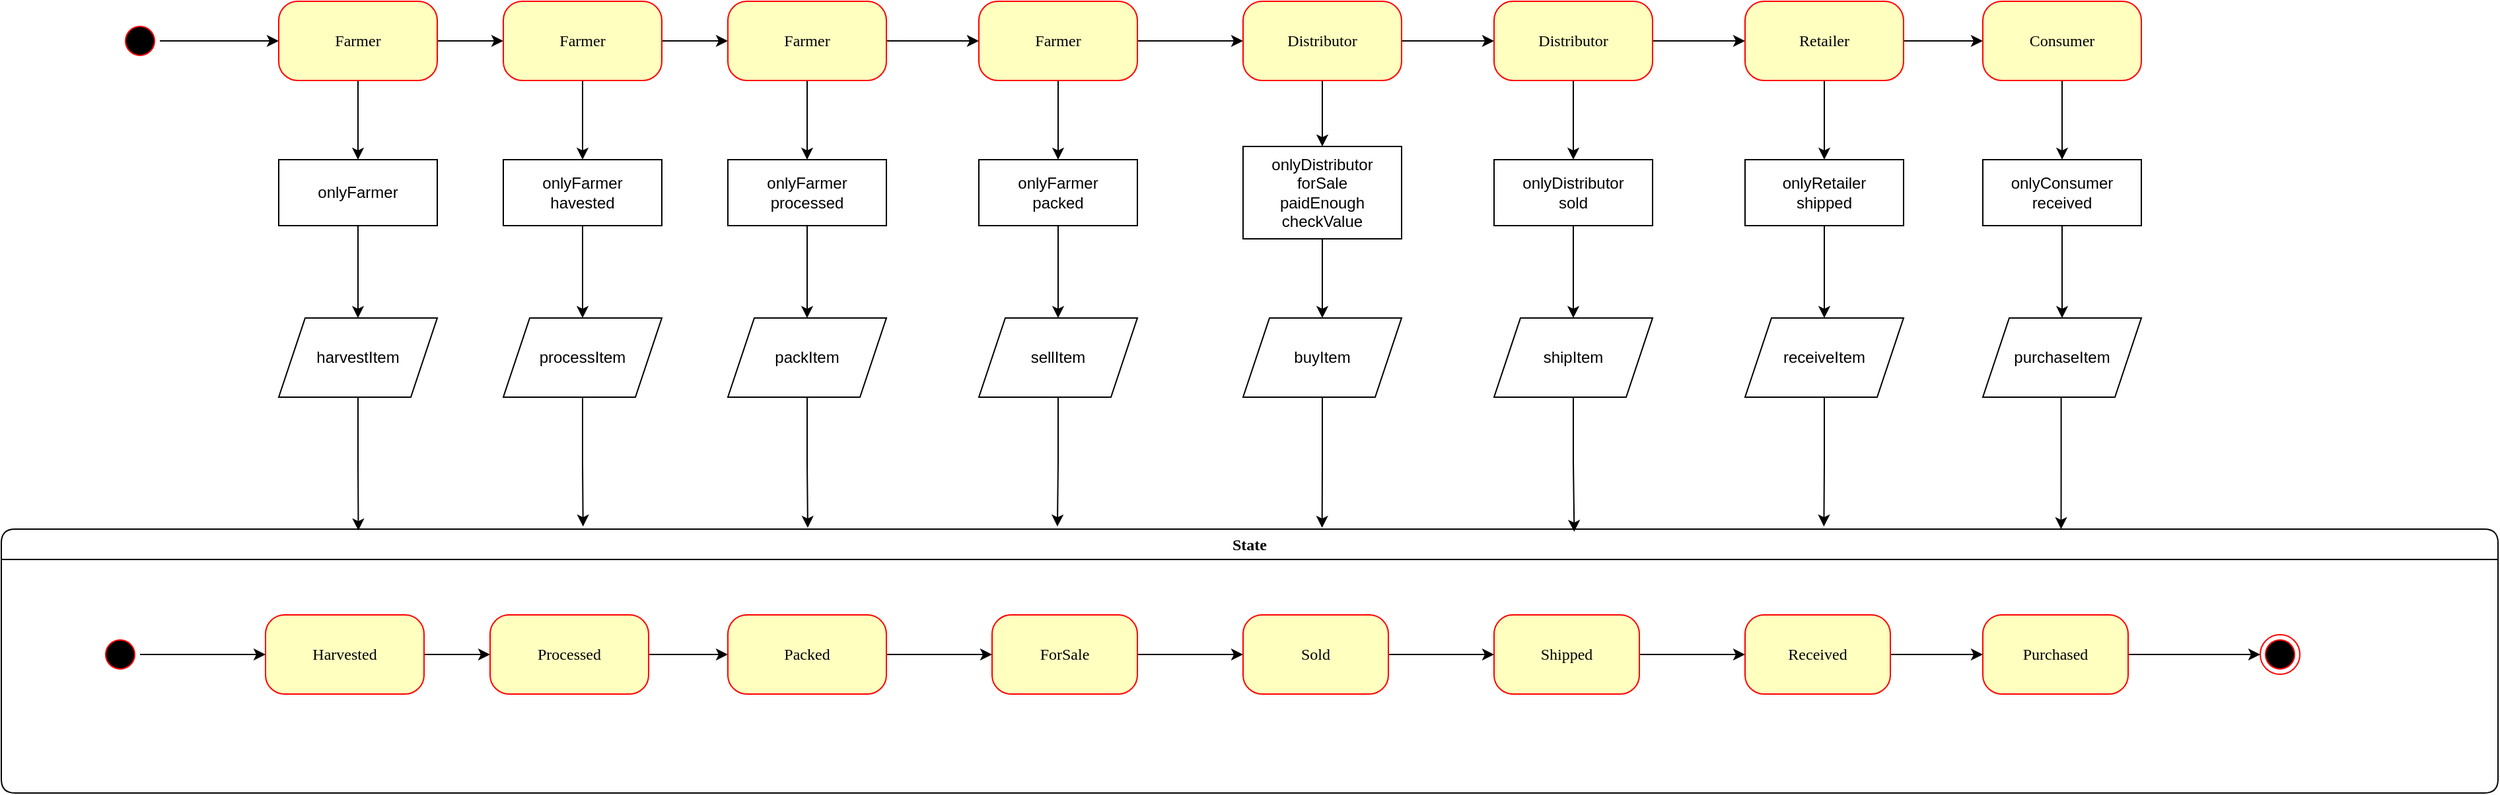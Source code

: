 <mxfile version="14.8.1" type="github">
  <diagram name="Page-1" id="58cdce13-f638-feb5-8d6f-7d28b1aa9fa0">
    <mxGraphModel dx="1914" dy="1514" grid="1" gridSize="10" guides="1" tooltips="1" connect="1" arrows="1" fold="1" page="1" pageScale="1" pageWidth="1100" pageHeight="850" background="none" math="0" shadow="0">
      <root>
        <mxCell id="0" />
        <mxCell id="1" parent="0" />
        <mxCell id="QxDgz1g6ewxcLP_ypDdc-20" style="edgeStyle=orthogonalEdgeStyle;rounded=0;orthogonalLoop=1;jettySize=auto;html=1;entryX=0;entryY=0.5;entryDx=0;entryDy=0;" edge="1" parent="1" source="382b91b5511bd0f7-1" target="382b91b5511bd0f7-6">
          <mxGeometry relative="1" as="geometry" />
        </mxCell>
        <mxCell id="382b91b5511bd0f7-1" value="" style="ellipse;html=1;shape=startState;fillColor=#000000;strokeColor=#ff0000;rounded=1;shadow=0;comic=0;labelBackgroundColor=none;fontFamily=Verdana;fontSize=12;fontColor=#000000;align=center;direction=south;" parent="1" vertex="1">
          <mxGeometry x="360" y="125" width="30" height="30" as="geometry" />
        </mxCell>
        <mxCell id="QxDgz1g6ewxcLP_ypDdc-30" style="edgeStyle=orthogonalEdgeStyle;rounded=0;orthogonalLoop=1;jettySize=auto;html=1;entryX=0.5;entryY=0;entryDx=0;entryDy=0;" edge="1" parent="1" source="382b91b5511bd0f7-6" target="QxDgz1g6ewxcLP_ypDdc-28">
          <mxGeometry relative="1" as="geometry" />
        </mxCell>
        <mxCell id="QxDgz1g6ewxcLP_ypDdc-38" style="edgeStyle=orthogonalEdgeStyle;rounded=0;orthogonalLoop=1;jettySize=auto;html=1;exitX=1;exitY=0.5;exitDx=0;exitDy=0;entryX=0;entryY=0.5;entryDx=0;entryDy=0;" edge="1" parent="1" source="382b91b5511bd0f7-6" target="QxDgz1g6ewxcLP_ypDdc-21">
          <mxGeometry relative="1" as="geometry" />
        </mxCell>
        <mxCell id="382b91b5511bd0f7-6" value="Farmer" style="rounded=1;whiteSpace=wrap;html=1;arcSize=24;fillColor=#ffffc0;strokeColor=#ff0000;shadow=0;comic=0;labelBackgroundColor=none;fontFamily=Verdana;fontSize=12;fontColor=#000000;align=center;" parent="1" vertex="1">
          <mxGeometry x="480" y="110" width="120" height="60" as="geometry" />
        </mxCell>
        <mxCell id="2a3bc250acf0617d-7" value="State" style="swimlane;whiteSpace=wrap;html=1;rounded=1;shadow=0;comic=0;labelBackgroundColor=none;strokeWidth=1;fontFamily=Verdana;fontSize=12;align=center;" parent="1" vertex="1">
          <mxGeometry x="270" y="510" width="1890" height="200" as="geometry" />
        </mxCell>
        <mxCell id="QxDgz1g6ewxcLP_ypDdc-12" style="edgeStyle=orthogonalEdgeStyle;rounded=0;orthogonalLoop=1;jettySize=auto;html=1;exitX=1;exitY=0.5;exitDx=0;exitDy=0;" edge="1" parent="2a3bc250acf0617d-7" source="382b91b5511bd0f7-8" target="3cde6dad864a17aa-1">
          <mxGeometry relative="1" as="geometry" />
        </mxCell>
        <mxCell id="382b91b5511bd0f7-8" value="Harvested&lt;span style=&quot;white-space: pre&quot;&gt;&lt;/span&gt;" style="rounded=1;whiteSpace=wrap;html=1;arcSize=24;fillColor=#ffffc0;strokeColor=#ff0000;shadow=0;comic=0;labelBackgroundColor=none;fontFamily=Verdana;fontSize=12;fontColor=#000000;align=center;" parent="2a3bc250acf0617d-7" vertex="1">
          <mxGeometry x="200" y="65" width="120" height="60" as="geometry" />
        </mxCell>
        <mxCell id="24f968d109e7d6b4-3" value="" style="ellipse;html=1;shape=endState;fillColor=#000000;strokeColor=#ff0000;rounded=1;shadow=0;comic=0;labelBackgroundColor=none;fontFamily=Verdana;fontSize=12;fontColor=#000000;align=center;" parent="2a3bc250acf0617d-7" vertex="1">
          <mxGeometry x="1710" y="80" width="30" height="30" as="geometry" />
        </mxCell>
        <mxCell id="QxDgz1g6ewxcLP_ypDdc-11" style="edgeStyle=orthogonalEdgeStyle;rounded=0;orthogonalLoop=1;jettySize=auto;html=1;entryX=0;entryY=0.5;entryDx=0;entryDy=0;" edge="1" parent="2a3bc250acf0617d-7" source="2a3bc250acf0617d-3" target="382b91b5511bd0f7-8">
          <mxGeometry relative="1" as="geometry" />
        </mxCell>
        <mxCell id="2a3bc250acf0617d-3" value="" style="ellipse;html=1;shape=startState;fillColor=#000000;strokeColor=#ff0000;rounded=1;shadow=0;comic=0;labelBackgroundColor=none;fontFamily=Verdana;fontSize=12;fontColor=#000000;align=center;direction=south;" parent="2a3bc250acf0617d-7" vertex="1">
          <mxGeometry x="75" y="80" width="30" height="30" as="geometry" />
        </mxCell>
        <mxCell id="QxDgz1g6ewxcLP_ypDdc-13" style="edgeStyle=orthogonalEdgeStyle;rounded=0;orthogonalLoop=1;jettySize=auto;html=1;exitX=1;exitY=0.5;exitDx=0;exitDy=0;entryX=0;entryY=0.5;entryDx=0;entryDy=0;" edge="1" parent="2a3bc250acf0617d-7" source="3cde6dad864a17aa-1" target="3cde6dad864a17aa-2">
          <mxGeometry relative="1" as="geometry" />
        </mxCell>
        <mxCell id="3cde6dad864a17aa-1" value="Processed" style="rounded=1;whiteSpace=wrap;html=1;arcSize=24;fillColor=#ffffc0;strokeColor=#ff0000;shadow=0;comic=0;labelBackgroundColor=none;fontFamily=Verdana;fontSize=12;fontColor=#000000;align=center;" parent="2a3bc250acf0617d-7" vertex="1">
          <mxGeometry x="370" y="65" width="120" height="60" as="geometry" />
        </mxCell>
        <mxCell id="QxDgz1g6ewxcLP_ypDdc-14" style="edgeStyle=orthogonalEdgeStyle;rounded=0;orthogonalLoop=1;jettySize=auto;html=1;exitX=1;exitY=0.5;exitDx=0;exitDy=0;" edge="1" parent="2a3bc250acf0617d-7" source="3cde6dad864a17aa-2" target="QxDgz1g6ewxcLP_ypDdc-1">
          <mxGeometry relative="1" as="geometry" />
        </mxCell>
        <mxCell id="3cde6dad864a17aa-2" value="Packed" style="rounded=1;whiteSpace=wrap;html=1;arcSize=24;fillColor=#ffffc0;strokeColor=#ff0000;shadow=0;comic=0;labelBackgroundColor=none;fontFamily=Verdana;fontSize=12;fontColor=#000000;align=center;" parent="2a3bc250acf0617d-7" vertex="1">
          <mxGeometry x="550" y="65" width="120" height="60" as="geometry" />
        </mxCell>
        <mxCell id="QxDgz1g6ewxcLP_ypDdc-15" style="edgeStyle=orthogonalEdgeStyle;rounded=0;orthogonalLoop=1;jettySize=auto;html=1;exitX=1;exitY=0.5;exitDx=0;exitDy=0;" edge="1" parent="2a3bc250acf0617d-7" source="QxDgz1g6ewxcLP_ypDdc-1" target="QxDgz1g6ewxcLP_ypDdc-3">
          <mxGeometry relative="1" as="geometry" />
        </mxCell>
        <mxCell id="QxDgz1g6ewxcLP_ypDdc-1" value="ForSale" style="rounded=1;whiteSpace=wrap;html=1;arcSize=24;fillColor=#ffffc0;strokeColor=#ff0000;shadow=0;comic=0;labelBackgroundColor=none;fontFamily=Verdana;fontSize=12;fontColor=#000000;align=center;" vertex="1" parent="2a3bc250acf0617d-7">
          <mxGeometry x="750" y="65" width="110" height="60" as="geometry" />
        </mxCell>
        <mxCell id="QxDgz1g6ewxcLP_ypDdc-16" style="edgeStyle=orthogonalEdgeStyle;rounded=0;orthogonalLoop=1;jettySize=auto;html=1;exitX=1;exitY=0.5;exitDx=0;exitDy=0;" edge="1" parent="2a3bc250acf0617d-7" source="QxDgz1g6ewxcLP_ypDdc-3" target="QxDgz1g6ewxcLP_ypDdc-4">
          <mxGeometry relative="1" as="geometry" />
        </mxCell>
        <mxCell id="QxDgz1g6ewxcLP_ypDdc-3" value="Sold" style="rounded=1;whiteSpace=wrap;html=1;arcSize=24;fillColor=#ffffc0;strokeColor=#ff0000;shadow=0;comic=0;labelBackgroundColor=none;fontFamily=Verdana;fontSize=12;fontColor=#000000;align=center;" vertex="1" parent="2a3bc250acf0617d-7">
          <mxGeometry x="940" y="65" width="110" height="60" as="geometry" />
        </mxCell>
        <mxCell id="QxDgz1g6ewxcLP_ypDdc-17" style="edgeStyle=orthogonalEdgeStyle;rounded=0;orthogonalLoop=1;jettySize=auto;html=1;exitX=1;exitY=0.5;exitDx=0;exitDy=0;entryX=0;entryY=0.5;entryDx=0;entryDy=0;" edge="1" parent="2a3bc250acf0617d-7" source="QxDgz1g6ewxcLP_ypDdc-4" target="QxDgz1g6ewxcLP_ypDdc-5">
          <mxGeometry relative="1" as="geometry" />
        </mxCell>
        <mxCell id="QxDgz1g6ewxcLP_ypDdc-4" value="Shipped" style="rounded=1;whiteSpace=wrap;html=1;arcSize=24;fillColor=#ffffc0;strokeColor=#ff0000;shadow=0;comic=0;labelBackgroundColor=none;fontFamily=Verdana;fontSize=12;fontColor=#000000;align=center;" vertex="1" parent="2a3bc250acf0617d-7">
          <mxGeometry x="1130" y="65" width="110" height="60" as="geometry" />
        </mxCell>
        <mxCell id="QxDgz1g6ewxcLP_ypDdc-18" style="edgeStyle=orthogonalEdgeStyle;rounded=0;orthogonalLoop=1;jettySize=auto;html=1;exitX=1;exitY=0.5;exitDx=0;exitDy=0;entryX=0;entryY=0.5;entryDx=0;entryDy=0;" edge="1" parent="2a3bc250acf0617d-7" source="QxDgz1g6ewxcLP_ypDdc-5" target="QxDgz1g6ewxcLP_ypDdc-6">
          <mxGeometry relative="1" as="geometry" />
        </mxCell>
        <mxCell id="QxDgz1g6ewxcLP_ypDdc-5" value="Received" style="rounded=1;whiteSpace=wrap;html=1;arcSize=24;fillColor=#ffffc0;strokeColor=#ff0000;shadow=0;comic=0;labelBackgroundColor=none;fontFamily=Verdana;fontSize=12;fontColor=#000000;align=center;" vertex="1" parent="2a3bc250acf0617d-7">
          <mxGeometry x="1320" y="65" width="110" height="60" as="geometry" />
        </mxCell>
        <mxCell id="QxDgz1g6ewxcLP_ypDdc-19" style="edgeStyle=orthogonalEdgeStyle;rounded=0;orthogonalLoop=1;jettySize=auto;html=1;exitX=1;exitY=0.5;exitDx=0;exitDy=0;entryX=0;entryY=0.5;entryDx=0;entryDy=0;" edge="1" parent="2a3bc250acf0617d-7" source="QxDgz1g6ewxcLP_ypDdc-6" target="24f968d109e7d6b4-3">
          <mxGeometry relative="1" as="geometry" />
        </mxCell>
        <mxCell id="QxDgz1g6ewxcLP_ypDdc-6" value="Purchased" style="rounded=1;whiteSpace=wrap;html=1;arcSize=24;fillColor=#ffffc0;strokeColor=#ff0000;shadow=0;comic=0;labelBackgroundColor=none;fontFamily=Verdana;fontSize=12;fontColor=#000000;align=center;" vertex="1" parent="2a3bc250acf0617d-7">
          <mxGeometry x="1500" y="65" width="110" height="60" as="geometry" />
        </mxCell>
        <mxCell id="QxDgz1g6ewxcLP_ypDdc-37" style="edgeStyle=orthogonalEdgeStyle;rounded=0;orthogonalLoop=1;jettySize=auto;html=1;entryX=0.5;entryY=0;entryDx=0;entryDy=0;" edge="1" parent="1" source="QxDgz1g6ewxcLP_ypDdc-21" target="QxDgz1g6ewxcLP_ypDdc-33">
          <mxGeometry relative="1" as="geometry" />
        </mxCell>
        <mxCell id="QxDgz1g6ewxcLP_ypDdc-39" style="edgeStyle=orthogonalEdgeStyle;rounded=0;orthogonalLoop=1;jettySize=auto;html=1;exitX=1;exitY=0.5;exitDx=0;exitDy=0;entryX=0;entryY=0.5;entryDx=0;entryDy=0;" edge="1" parent="1" source="QxDgz1g6ewxcLP_ypDdc-21" target="QxDgz1g6ewxcLP_ypDdc-22">
          <mxGeometry relative="1" as="geometry" />
        </mxCell>
        <mxCell id="QxDgz1g6ewxcLP_ypDdc-21" value="Farmer" style="rounded=1;whiteSpace=wrap;html=1;arcSize=24;fillColor=#ffffc0;strokeColor=#ff0000;shadow=0;comic=0;labelBackgroundColor=none;fontFamily=Verdana;fontSize=12;fontColor=#000000;align=center;" vertex="1" parent="1">
          <mxGeometry x="650" y="110" width="120" height="60" as="geometry" />
        </mxCell>
        <mxCell id="QxDgz1g6ewxcLP_ypDdc-42" style="edgeStyle=orthogonalEdgeStyle;rounded=0;orthogonalLoop=1;jettySize=auto;html=1;entryX=0.5;entryY=0;entryDx=0;entryDy=0;" edge="1" parent="1" source="QxDgz1g6ewxcLP_ypDdc-22" target="QxDgz1g6ewxcLP_ypDdc-40">
          <mxGeometry relative="1" as="geometry" />
        </mxCell>
        <mxCell id="QxDgz1g6ewxcLP_ypDdc-73" style="edgeStyle=orthogonalEdgeStyle;rounded=0;orthogonalLoop=1;jettySize=auto;html=1;" edge="1" parent="1" source="QxDgz1g6ewxcLP_ypDdc-22" target="QxDgz1g6ewxcLP_ypDdc-23">
          <mxGeometry relative="1" as="geometry" />
        </mxCell>
        <mxCell id="QxDgz1g6ewxcLP_ypDdc-22" value="Farmer" style="rounded=1;whiteSpace=wrap;html=1;arcSize=24;fillColor=#ffffc0;strokeColor=#ff0000;shadow=0;comic=0;labelBackgroundColor=none;fontFamily=Verdana;fontSize=12;fontColor=#000000;align=center;" vertex="1" parent="1">
          <mxGeometry x="820" y="110" width="120" height="60" as="geometry" />
        </mxCell>
        <mxCell id="QxDgz1g6ewxcLP_ypDdc-49" style="edgeStyle=orthogonalEdgeStyle;rounded=0;orthogonalLoop=1;jettySize=auto;html=1;entryX=0.5;entryY=0;entryDx=0;entryDy=0;" edge="1" parent="1" source="QxDgz1g6ewxcLP_ypDdc-23" target="QxDgz1g6ewxcLP_ypDdc-47">
          <mxGeometry relative="1" as="geometry" />
        </mxCell>
        <mxCell id="QxDgz1g6ewxcLP_ypDdc-74" style="edgeStyle=orthogonalEdgeStyle;rounded=0;orthogonalLoop=1;jettySize=auto;html=1;entryX=0;entryY=0.5;entryDx=0;entryDy=0;" edge="1" parent="1" source="QxDgz1g6ewxcLP_ypDdc-23" target="QxDgz1g6ewxcLP_ypDdc-24">
          <mxGeometry relative="1" as="geometry" />
        </mxCell>
        <mxCell id="QxDgz1g6ewxcLP_ypDdc-23" value="Farmer" style="rounded=1;whiteSpace=wrap;html=1;arcSize=24;fillColor=#ffffc0;strokeColor=#ff0000;shadow=0;comic=0;labelBackgroundColor=none;fontFamily=Verdana;fontSize=12;fontColor=#000000;align=center;" vertex="1" parent="1">
          <mxGeometry x="1010" y="110" width="120" height="60" as="geometry" />
        </mxCell>
        <mxCell id="QxDgz1g6ewxcLP_ypDdc-54" style="edgeStyle=orthogonalEdgeStyle;rounded=0;orthogonalLoop=1;jettySize=auto;html=1;exitX=0.5;exitY=1;exitDx=0;exitDy=0;entryX=0.5;entryY=0;entryDx=0;entryDy=0;" edge="1" parent="1" source="QxDgz1g6ewxcLP_ypDdc-24" target="QxDgz1g6ewxcLP_ypDdc-52">
          <mxGeometry relative="1" as="geometry" />
        </mxCell>
        <mxCell id="QxDgz1g6ewxcLP_ypDdc-75" style="edgeStyle=orthogonalEdgeStyle;rounded=0;orthogonalLoop=1;jettySize=auto;html=1;" edge="1" parent="1" source="QxDgz1g6ewxcLP_ypDdc-24" target="QxDgz1g6ewxcLP_ypDdc-25">
          <mxGeometry relative="1" as="geometry" />
        </mxCell>
        <mxCell id="QxDgz1g6ewxcLP_ypDdc-24" value="Distributor" style="rounded=1;whiteSpace=wrap;html=1;arcSize=24;fillColor=#ffffc0;strokeColor=#ff0000;shadow=0;comic=0;labelBackgroundColor=none;fontFamily=Verdana;fontSize=12;fontColor=#000000;align=center;" vertex="1" parent="1">
          <mxGeometry x="1210" y="110" width="120" height="60" as="geometry" />
        </mxCell>
        <mxCell id="QxDgz1g6ewxcLP_ypDdc-63" style="edgeStyle=orthogonalEdgeStyle;rounded=0;orthogonalLoop=1;jettySize=auto;html=1;exitX=0.5;exitY=1;exitDx=0;exitDy=0;entryX=0.5;entryY=0;entryDx=0;entryDy=0;" edge="1" parent="1" source="QxDgz1g6ewxcLP_ypDdc-25" target="QxDgz1g6ewxcLP_ypDdc-57">
          <mxGeometry relative="1" as="geometry" />
        </mxCell>
        <mxCell id="QxDgz1g6ewxcLP_ypDdc-76" style="edgeStyle=orthogonalEdgeStyle;rounded=0;orthogonalLoop=1;jettySize=auto;html=1;exitX=1;exitY=0.5;exitDx=0;exitDy=0;" edge="1" parent="1" source="QxDgz1g6ewxcLP_ypDdc-25" target="QxDgz1g6ewxcLP_ypDdc-26">
          <mxGeometry relative="1" as="geometry" />
        </mxCell>
        <mxCell id="QxDgz1g6ewxcLP_ypDdc-25" value="Distributor" style="rounded=1;whiteSpace=wrap;html=1;arcSize=24;fillColor=#ffffc0;strokeColor=#ff0000;shadow=0;comic=0;labelBackgroundColor=none;fontFamily=Verdana;fontSize=12;fontColor=#000000;align=center;" vertex="1" parent="1">
          <mxGeometry x="1400" y="110" width="120" height="60" as="geometry" />
        </mxCell>
        <mxCell id="QxDgz1g6ewxcLP_ypDdc-68" style="edgeStyle=orthogonalEdgeStyle;rounded=0;orthogonalLoop=1;jettySize=auto;html=1;exitX=0.5;exitY=1;exitDx=0;exitDy=0;entryX=0.5;entryY=0;entryDx=0;entryDy=0;" edge="1" parent="1" source="QxDgz1g6ewxcLP_ypDdc-26" target="QxDgz1g6ewxcLP_ypDdc-61">
          <mxGeometry relative="1" as="geometry" />
        </mxCell>
        <mxCell id="QxDgz1g6ewxcLP_ypDdc-77" style="edgeStyle=orthogonalEdgeStyle;rounded=0;orthogonalLoop=1;jettySize=auto;html=1;" edge="1" parent="1" source="QxDgz1g6ewxcLP_ypDdc-26" target="QxDgz1g6ewxcLP_ypDdc-27">
          <mxGeometry relative="1" as="geometry" />
        </mxCell>
        <mxCell id="QxDgz1g6ewxcLP_ypDdc-26" value="Retailer" style="rounded=1;whiteSpace=wrap;html=1;arcSize=24;fillColor=#ffffc0;strokeColor=#ff0000;shadow=0;comic=0;labelBackgroundColor=none;fontFamily=Verdana;fontSize=12;fontColor=#000000;align=center;" vertex="1" parent="1">
          <mxGeometry x="1590" y="110" width="120" height="60" as="geometry" />
        </mxCell>
        <mxCell id="QxDgz1g6ewxcLP_ypDdc-69" style="edgeStyle=orthogonalEdgeStyle;rounded=0;orthogonalLoop=1;jettySize=auto;html=1;exitX=0.5;exitY=1;exitDx=0;exitDy=0;entryX=0.5;entryY=0;entryDx=0;entryDy=0;" edge="1" parent="1" source="QxDgz1g6ewxcLP_ypDdc-27" target="QxDgz1g6ewxcLP_ypDdc-62">
          <mxGeometry relative="1" as="geometry" />
        </mxCell>
        <mxCell id="QxDgz1g6ewxcLP_ypDdc-27" value="Consumer" style="rounded=1;whiteSpace=wrap;html=1;arcSize=24;fillColor=#ffffc0;strokeColor=#ff0000;shadow=0;comic=0;labelBackgroundColor=none;fontFamily=Verdana;fontSize=12;fontColor=#000000;align=center;" vertex="1" parent="1">
          <mxGeometry x="1770" y="110" width="120" height="60" as="geometry" />
        </mxCell>
        <mxCell id="QxDgz1g6ewxcLP_ypDdc-31" style="edgeStyle=orthogonalEdgeStyle;rounded=0;orthogonalLoop=1;jettySize=auto;html=1;" edge="1" parent="1" source="QxDgz1g6ewxcLP_ypDdc-28" target="QxDgz1g6ewxcLP_ypDdc-29">
          <mxGeometry relative="1" as="geometry" />
        </mxCell>
        <mxCell id="QxDgz1g6ewxcLP_ypDdc-28" value="onlyFarmer" style="rounded=0;whiteSpace=wrap;html=1;" vertex="1" parent="1">
          <mxGeometry x="480" y="230" width="120" height="50" as="geometry" />
        </mxCell>
        <mxCell id="QxDgz1g6ewxcLP_ypDdc-32" style="edgeStyle=orthogonalEdgeStyle;rounded=0;orthogonalLoop=1;jettySize=auto;html=1;exitX=0.5;exitY=1;exitDx=0;exitDy=0;entryX=0.143;entryY=0.005;entryDx=0;entryDy=0;entryPerimeter=0;" edge="1" parent="1" source="QxDgz1g6ewxcLP_ypDdc-29" target="2a3bc250acf0617d-7">
          <mxGeometry relative="1" as="geometry" />
        </mxCell>
        <mxCell id="QxDgz1g6ewxcLP_ypDdc-29" value="harvestItem" style="shape=parallelogram;perimeter=parallelogramPerimeter;whiteSpace=wrap;html=1;fixedSize=1;" vertex="1" parent="1">
          <mxGeometry x="480" y="350" width="120" height="60" as="geometry" />
        </mxCell>
        <mxCell id="QxDgz1g6ewxcLP_ypDdc-36" style="edgeStyle=orthogonalEdgeStyle;rounded=0;orthogonalLoop=1;jettySize=auto;html=1;" edge="1" parent="1" source="QxDgz1g6ewxcLP_ypDdc-33" target="QxDgz1g6ewxcLP_ypDdc-34">
          <mxGeometry relative="1" as="geometry" />
        </mxCell>
        <mxCell id="QxDgz1g6ewxcLP_ypDdc-33" value="&lt;div&gt;onlyFarmer&lt;/div&gt;&lt;div&gt;havested&lt;br&gt;&lt;/div&gt;" style="rounded=0;whiteSpace=wrap;html=1;" vertex="1" parent="1">
          <mxGeometry x="650" y="230" width="120" height="50" as="geometry" />
        </mxCell>
        <mxCell id="QxDgz1g6ewxcLP_ypDdc-35" style="edgeStyle=orthogonalEdgeStyle;rounded=0;orthogonalLoop=1;jettySize=auto;html=1;entryX=0.233;entryY=-0.01;entryDx=0;entryDy=0;entryPerimeter=0;" edge="1" parent="1" source="QxDgz1g6ewxcLP_ypDdc-34" target="2a3bc250acf0617d-7">
          <mxGeometry relative="1" as="geometry" />
        </mxCell>
        <mxCell id="QxDgz1g6ewxcLP_ypDdc-34" value="processItem" style="shape=parallelogram;perimeter=parallelogramPerimeter;whiteSpace=wrap;html=1;fixedSize=1;" vertex="1" parent="1">
          <mxGeometry x="650" y="350" width="120" height="60" as="geometry" />
        </mxCell>
        <mxCell id="QxDgz1g6ewxcLP_ypDdc-45" style="edgeStyle=orthogonalEdgeStyle;rounded=0;orthogonalLoop=1;jettySize=auto;html=1;entryX=0.5;entryY=0;entryDx=0;entryDy=0;" edge="1" parent="1" source="QxDgz1g6ewxcLP_ypDdc-40" target="QxDgz1g6ewxcLP_ypDdc-41">
          <mxGeometry relative="1" as="geometry" />
        </mxCell>
        <mxCell id="QxDgz1g6ewxcLP_ypDdc-40" value="&lt;div&gt;onlyFarmer&lt;/div&gt;&lt;div&gt;processed&lt;br&gt;&lt;/div&gt;" style="rounded=0;whiteSpace=wrap;html=1;" vertex="1" parent="1">
          <mxGeometry x="820" y="230" width="120" height="50" as="geometry" />
        </mxCell>
        <mxCell id="QxDgz1g6ewxcLP_ypDdc-46" style="edgeStyle=orthogonalEdgeStyle;rounded=0;orthogonalLoop=1;jettySize=auto;html=1;exitX=0.5;exitY=1;exitDx=0;exitDy=0;entryX=0.323;entryY=-0.005;entryDx=0;entryDy=0;entryPerimeter=0;" edge="1" parent="1" source="QxDgz1g6ewxcLP_ypDdc-41" target="2a3bc250acf0617d-7">
          <mxGeometry relative="1" as="geometry" />
        </mxCell>
        <mxCell id="QxDgz1g6ewxcLP_ypDdc-41" value="packItem" style="shape=parallelogram;perimeter=parallelogramPerimeter;whiteSpace=wrap;html=1;fixedSize=1;" vertex="1" parent="1">
          <mxGeometry x="820" y="350" width="120" height="60" as="geometry" />
        </mxCell>
        <mxCell id="QxDgz1g6ewxcLP_ypDdc-50" style="edgeStyle=orthogonalEdgeStyle;rounded=0;orthogonalLoop=1;jettySize=auto;html=1;exitX=0.5;exitY=1;exitDx=0;exitDy=0;entryX=0.5;entryY=0;entryDx=0;entryDy=0;" edge="1" parent="1" source="QxDgz1g6ewxcLP_ypDdc-47" target="QxDgz1g6ewxcLP_ypDdc-48">
          <mxGeometry relative="1" as="geometry" />
        </mxCell>
        <mxCell id="QxDgz1g6ewxcLP_ypDdc-47" value="&lt;div&gt;onlyFarmer&lt;/div&gt;&lt;div&gt;packed&lt;br&gt;&lt;/div&gt;" style="rounded=0;whiteSpace=wrap;html=1;" vertex="1" parent="1">
          <mxGeometry x="1010" y="230" width="120" height="50" as="geometry" />
        </mxCell>
        <mxCell id="QxDgz1g6ewxcLP_ypDdc-51" style="edgeStyle=orthogonalEdgeStyle;rounded=0;orthogonalLoop=1;jettySize=auto;html=1;exitX=0.5;exitY=1;exitDx=0;exitDy=0;entryX=0.423;entryY=-0.01;entryDx=0;entryDy=0;entryPerimeter=0;" edge="1" parent="1" source="QxDgz1g6ewxcLP_ypDdc-48" target="2a3bc250acf0617d-7">
          <mxGeometry relative="1" as="geometry" />
        </mxCell>
        <mxCell id="QxDgz1g6ewxcLP_ypDdc-48" value="sellItem" style="shape=parallelogram;perimeter=parallelogramPerimeter;whiteSpace=wrap;html=1;fixedSize=1;" vertex="1" parent="1">
          <mxGeometry x="1010" y="350" width="120" height="60" as="geometry" />
        </mxCell>
        <mxCell id="QxDgz1g6ewxcLP_ypDdc-55" style="edgeStyle=orthogonalEdgeStyle;rounded=0;orthogonalLoop=1;jettySize=auto;html=1;exitX=0.5;exitY=1;exitDx=0;exitDy=0;entryX=0.5;entryY=0;entryDx=0;entryDy=0;" edge="1" parent="1" source="QxDgz1g6ewxcLP_ypDdc-52" target="QxDgz1g6ewxcLP_ypDdc-53">
          <mxGeometry relative="1" as="geometry" />
        </mxCell>
        <mxCell id="QxDgz1g6ewxcLP_ypDdc-52" value="&lt;div&gt;onlyDistributor&lt;/div&gt;&lt;div&gt;forSale&lt;/div&gt;&lt;div&gt;paidEnough&lt;/div&gt;&lt;div&gt;checkValue&lt;span style=&quot;white-space: pre&quot;&gt;&lt;/span&gt;&lt;br&gt;&lt;/div&gt;" style="rounded=0;whiteSpace=wrap;html=1;" vertex="1" parent="1">
          <mxGeometry x="1210" y="220" width="120" height="70" as="geometry" />
        </mxCell>
        <mxCell id="QxDgz1g6ewxcLP_ypDdc-56" style="edgeStyle=orthogonalEdgeStyle;rounded=0;orthogonalLoop=1;jettySize=auto;html=1;exitX=0.5;exitY=1;exitDx=0;exitDy=0;entryX=0.529;entryY=-0.005;entryDx=0;entryDy=0;entryPerimeter=0;" edge="1" parent="1" source="QxDgz1g6ewxcLP_ypDdc-53" target="2a3bc250acf0617d-7">
          <mxGeometry relative="1" as="geometry" />
        </mxCell>
        <mxCell id="QxDgz1g6ewxcLP_ypDdc-53" value="buyItem" style="shape=parallelogram;perimeter=parallelogramPerimeter;whiteSpace=wrap;html=1;fixedSize=1;" vertex="1" parent="1">
          <mxGeometry x="1210" y="350" width="120" height="60" as="geometry" />
        </mxCell>
        <mxCell id="QxDgz1g6ewxcLP_ypDdc-78" style="edgeStyle=orthogonalEdgeStyle;rounded=0;orthogonalLoop=1;jettySize=auto;html=1;exitX=0.5;exitY=1;exitDx=0;exitDy=0;entryX=0.5;entryY=0;entryDx=0;entryDy=0;" edge="1" parent="1" source="QxDgz1g6ewxcLP_ypDdc-57" target="QxDgz1g6ewxcLP_ypDdc-58">
          <mxGeometry relative="1" as="geometry" />
        </mxCell>
        <mxCell id="QxDgz1g6ewxcLP_ypDdc-57" value="&lt;div&gt;onlyDistributor&lt;/div&gt;&lt;div&gt;sold&lt;br&gt;&lt;/div&gt;" style="rounded=0;whiteSpace=wrap;html=1;" vertex="1" parent="1">
          <mxGeometry x="1400" y="230" width="120" height="50" as="geometry" />
        </mxCell>
        <mxCell id="QxDgz1g6ewxcLP_ypDdc-79" style="edgeStyle=orthogonalEdgeStyle;rounded=0;orthogonalLoop=1;jettySize=auto;html=1;entryX=0.63;entryY=0.01;entryDx=0;entryDy=0;entryPerimeter=0;" edge="1" parent="1" source="QxDgz1g6ewxcLP_ypDdc-58" target="2a3bc250acf0617d-7">
          <mxGeometry relative="1" as="geometry" />
        </mxCell>
        <mxCell id="QxDgz1g6ewxcLP_ypDdc-58" value="shipItem" style="shape=parallelogram;perimeter=parallelogramPerimeter;whiteSpace=wrap;html=1;fixedSize=1;" vertex="1" parent="1">
          <mxGeometry x="1400" y="350" width="120" height="60" as="geometry" />
        </mxCell>
        <mxCell id="QxDgz1g6ewxcLP_ypDdc-66" style="edgeStyle=orthogonalEdgeStyle;rounded=0;orthogonalLoop=1;jettySize=auto;html=1;exitX=0.5;exitY=1;exitDx=0;exitDy=0;entryX=0.73;entryY=-0.01;entryDx=0;entryDy=0;entryPerimeter=0;" edge="1" parent="1" source="QxDgz1g6ewxcLP_ypDdc-59" target="2a3bc250acf0617d-7">
          <mxGeometry relative="1" as="geometry" />
        </mxCell>
        <mxCell id="QxDgz1g6ewxcLP_ypDdc-59" value="receiveItem" style="shape=parallelogram;perimeter=parallelogramPerimeter;whiteSpace=wrap;html=1;fixedSize=1;" vertex="1" parent="1">
          <mxGeometry x="1590" y="350" width="120" height="60" as="geometry" />
        </mxCell>
        <mxCell id="QxDgz1g6ewxcLP_ypDdc-72" style="edgeStyle=orthogonalEdgeStyle;rounded=0;orthogonalLoop=1;jettySize=auto;html=1;entryX=0.825;entryY=0;entryDx=0;entryDy=0;entryPerimeter=0;" edge="1" parent="1" source="QxDgz1g6ewxcLP_ypDdc-60" target="2a3bc250acf0617d-7">
          <mxGeometry relative="1" as="geometry">
            <Array as="points">
              <mxPoint x="1830" y="460" />
            </Array>
          </mxGeometry>
        </mxCell>
        <mxCell id="QxDgz1g6ewxcLP_ypDdc-60" value="purchaseItem" style="shape=parallelogram;perimeter=parallelogramPerimeter;whiteSpace=wrap;html=1;fixedSize=1;" vertex="1" parent="1">
          <mxGeometry x="1770" y="350" width="120" height="60" as="geometry" />
        </mxCell>
        <mxCell id="QxDgz1g6ewxcLP_ypDdc-67" style="edgeStyle=orthogonalEdgeStyle;rounded=0;orthogonalLoop=1;jettySize=auto;html=1;exitX=0.5;exitY=1;exitDx=0;exitDy=0;entryX=0.5;entryY=0;entryDx=0;entryDy=0;" edge="1" parent="1" source="QxDgz1g6ewxcLP_ypDdc-61" target="QxDgz1g6ewxcLP_ypDdc-59">
          <mxGeometry relative="1" as="geometry" />
        </mxCell>
        <mxCell id="QxDgz1g6ewxcLP_ypDdc-61" value="&lt;div&gt;onlyRetailer&lt;/div&gt;&lt;div&gt;shipped&lt;br&gt;&lt;/div&gt;" style="rounded=0;whiteSpace=wrap;html=1;" vertex="1" parent="1">
          <mxGeometry x="1590" y="230" width="120" height="50" as="geometry" />
        </mxCell>
        <mxCell id="QxDgz1g6ewxcLP_ypDdc-70" value="" style="edgeStyle=orthogonalEdgeStyle;rounded=0;orthogonalLoop=1;jettySize=auto;html=1;" edge="1" parent="1" source="QxDgz1g6ewxcLP_ypDdc-62" target="QxDgz1g6ewxcLP_ypDdc-60">
          <mxGeometry relative="1" as="geometry" />
        </mxCell>
        <mxCell id="QxDgz1g6ewxcLP_ypDdc-62" value="&lt;div&gt;onlyConsumer&lt;/div&gt;&lt;div&gt;received&lt;br&gt;&lt;/div&gt;" style="rounded=0;whiteSpace=wrap;html=1;" vertex="1" parent="1">
          <mxGeometry x="1770" y="230" width="120" height="50" as="geometry" />
        </mxCell>
      </root>
    </mxGraphModel>
  </diagram>
</mxfile>
